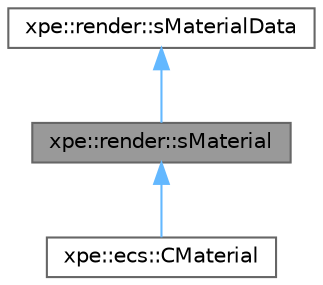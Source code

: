 digraph "xpe::render::sMaterial"
{
 // LATEX_PDF_SIZE
  bgcolor="transparent";
  edge [fontname=Helvetica,fontsize=10,labelfontname=Helvetica,labelfontsize=10];
  node [fontname=Helvetica,fontsize=10,shape=box,height=0.2,width=0.4];
  Node1 [id="Node000001",label="xpe::render::sMaterial",height=0.2,width=0.4,color="gray40", fillcolor="grey60", style="filled", fontcolor="black",tooltip=" "];
  Node2 -> Node1 [id="edge5_Node000001_Node000002",dir="back",color="steelblue1",style="solid",tooltip=" "];
  Node2 [id="Node000002",label="xpe::render::sMaterialData",height=0.2,width=0.4,color="gray40", fillcolor="white", style="filled",URL="$structxpe_1_1render_1_1s_material_data.html",tooltip=" "];
  Node1 -> Node3 [id="edge6_Node000001_Node000003",dir="back",color="steelblue1",style="solid",tooltip=" "];
  Node3 [id="Node000003",label="xpe::ecs::CMaterial",height=0.2,width=0.4,color="gray40", fillcolor="white", style="filled",URL="$structxpe_1_1ecs_1_1_c_material.html",tooltip=" "];
}
